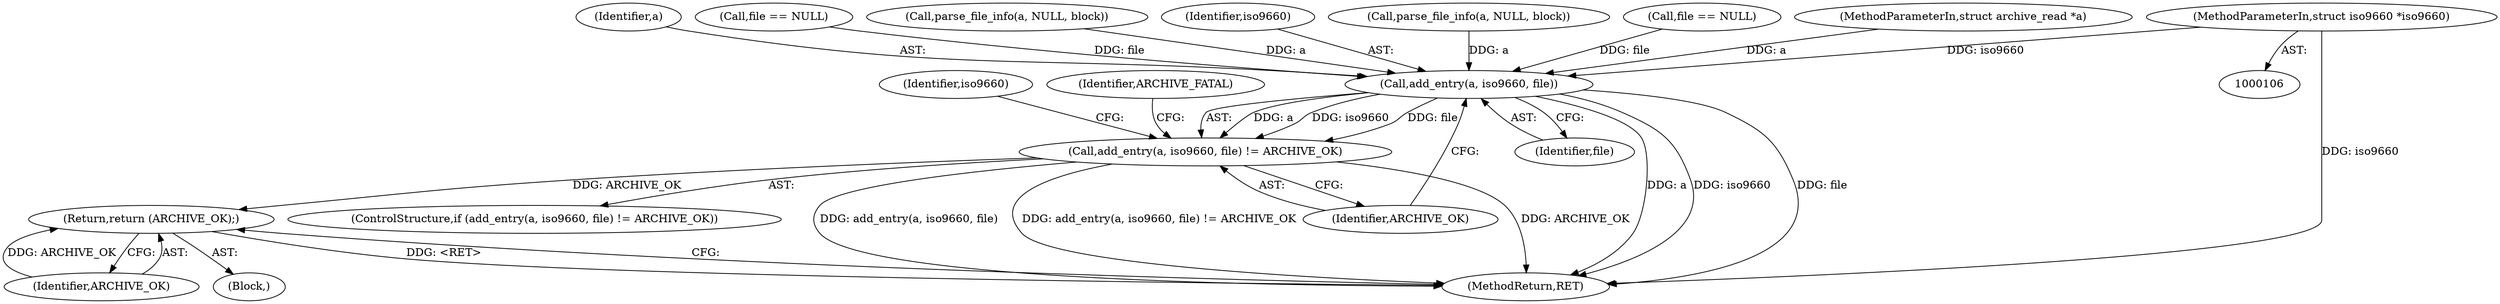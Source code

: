 digraph "0_libarchive_3ad08e01b4d253c66ae56414886089684155af22@pointer" {
"1000108" [label="(MethodParameterIn,struct iso9660 *iso9660)"];
"1000348" [label="(Call,add_entry(a, iso9660, file))"];
"1000347" [label="(Call,add_entry(a, iso9660, file) != ARCHIVE_OK)"];
"1000374" [label="(Return,return (ARCHIVE_OK);)"];
"1000376" [label="(MethodReturn,RET)"];
"1000348" [label="(Call,add_entry(a, iso9660, file))"];
"1000217" [label="(Call,file == NULL)"];
"1000375" [label="(Identifier,ARCHIVE_OK)"];
"1000107" [label="(MethodParameterIn,struct archive_read *a)"];
"1000109" [label="(Block,)"];
"1000357" [label="(Identifier,iso9660)"];
"1000374" [label="(Return,return (ARCHIVE_OK);)"];
"1000349" [label="(Identifier,a)"];
"1000336" [label="(Call,file == NULL)"];
"1000212" [label="(Call,parse_file_info(a, NULL, block))"];
"1000351" [label="(Identifier,file)"];
"1000352" [label="(Identifier,ARCHIVE_OK)"];
"1000354" [label="(Identifier,ARCHIVE_FATAL)"];
"1000108" [label="(MethodParameterIn,struct iso9660 *iso9660)"];
"1000347" [label="(Call,add_entry(a, iso9660, file) != ARCHIVE_OK)"];
"1000346" [label="(ControlStructure,if (add_entry(a, iso9660, file) != ARCHIVE_OK))"];
"1000350" [label="(Identifier,iso9660)"];
"1000331" [label="(Call,parse_file_info(a, NULL, block))"];
"1000108" -> "1000106"  [label="AST: "];
"1000108" -> "1000376"  [label="DDG: iso9660"];
"1000108" -> "1000348"  [label="DDG: iso9660"];
"1000348" -> "1000347"  [label="AST: "];
"1000348" -> "1000351"  [label="CFG: "];
"1000349" -> "1000348"  [label="AST: "];
"1000350" -> "1000348"  [label="AST: "];
"1000351" -> "1000348"  [label="AST: "];
"1000352" -> "1000348"  [label="CFG: "];
"1000348" -> "1000376"  [label="DDG: file"];
"1000348" -> "1000376"  [label="DDG: a"];
"1000348" -> "1000376"  [label="DDG: iso9660"];
"1000348" -> "1000347"  [label="DDG: a"];
"1000348" -> "1000347"  [label="DDG: iso9660"];
"1000348" -> "1000347"  [label="DDG: file"];
"1000331" -> "1000348"  [label="DDG: a"];
"1000212" -> "1000348"  [label="DDG: a"];
"1000107" -> "1000348"  [label="DDG: a"];
"1000217" -> "1000348"  [label="DDG: file"];
"1000336" -> "1000348"  [label="DDG: file"];
"1000347" -> "1000346"  [label="AST: "];
"1000347" -> "1000352"  [label="CFG: "];
"1000352" -> "1000347"  [label="AST: "];
"1000354" -> "1000347"  [label="CFG: "];
"1000357" -> "1000347"  [label="CFG: "];
"1000347" -> "1000376"  [label="DDG: add_entry(a, iso9660, file)"];
"1000347" -> "1000376"  [label="DDG: add_entry(a, iso9660, file) != ARCHIVE_OK"];
"1000347" -> "1000376"  [label="DDG: ARCHIVE_OK"];
"1000347" -> "1000374"  [label="DDG: ARCHIVE_OK"];
"1000374" -> "1000109"  [label="AST: "];
"1000374" -> "1000375"  [label="CFG: "];
"1000375" -> "1000374"  [label="AST: "];
"1000376" -> "1000374"  [label="CFG: "];
"1000374" -> "1000376"  [label="DDG: <RET>"];
"1000375" -> "1000374"  [label="DDG: ARCHIVE_OK"];
}
